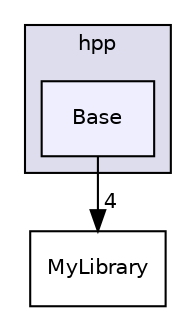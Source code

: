 digraph "/home/hhhhhhhhhhhhhhhhhh/kyutech/research/MultiParticleMethod/src/hpp/Base" {
  compound=true
  node [ fontsize="10", fontname="Helvetica"];
  edge [ labelfontsize="10", labelfontname="Helvetica"];
  subgraph clusterdir_561701c8e79d5dfd48e3536aae5218c5 {
    graph [ bgcolor="#ddddee", pencolor="black", label="hpp" fontname="Helvetica", fontsize="10", URL="dir_561701c8e79d5dfd48e3536aae5218c5.html"]
  dir_2c3495c27dbc91dbb5af4001dd89692a [shape=box, label="Base", style="filled", fillcolor="#eeeeff", pencolor="black", URL="dir_2c3495c27dbc91dbb5af4001dd89692a.html"];
  }
  dir_517d5ff5edace05c51a9df57ddf9d4ed [shape=box label="MyLibrary" URL="dir_517d5ff5edace05c51a9df57ddf9d4ed.html"];
  dir_2c3495c27dbc91dbb5af4001dd89692a->dir_517d5ff5edace05c51a9df57ddf9d4ed [headlabel="4", labeldistance=1.5 headhref="dir_000003_000008.html"];
}
